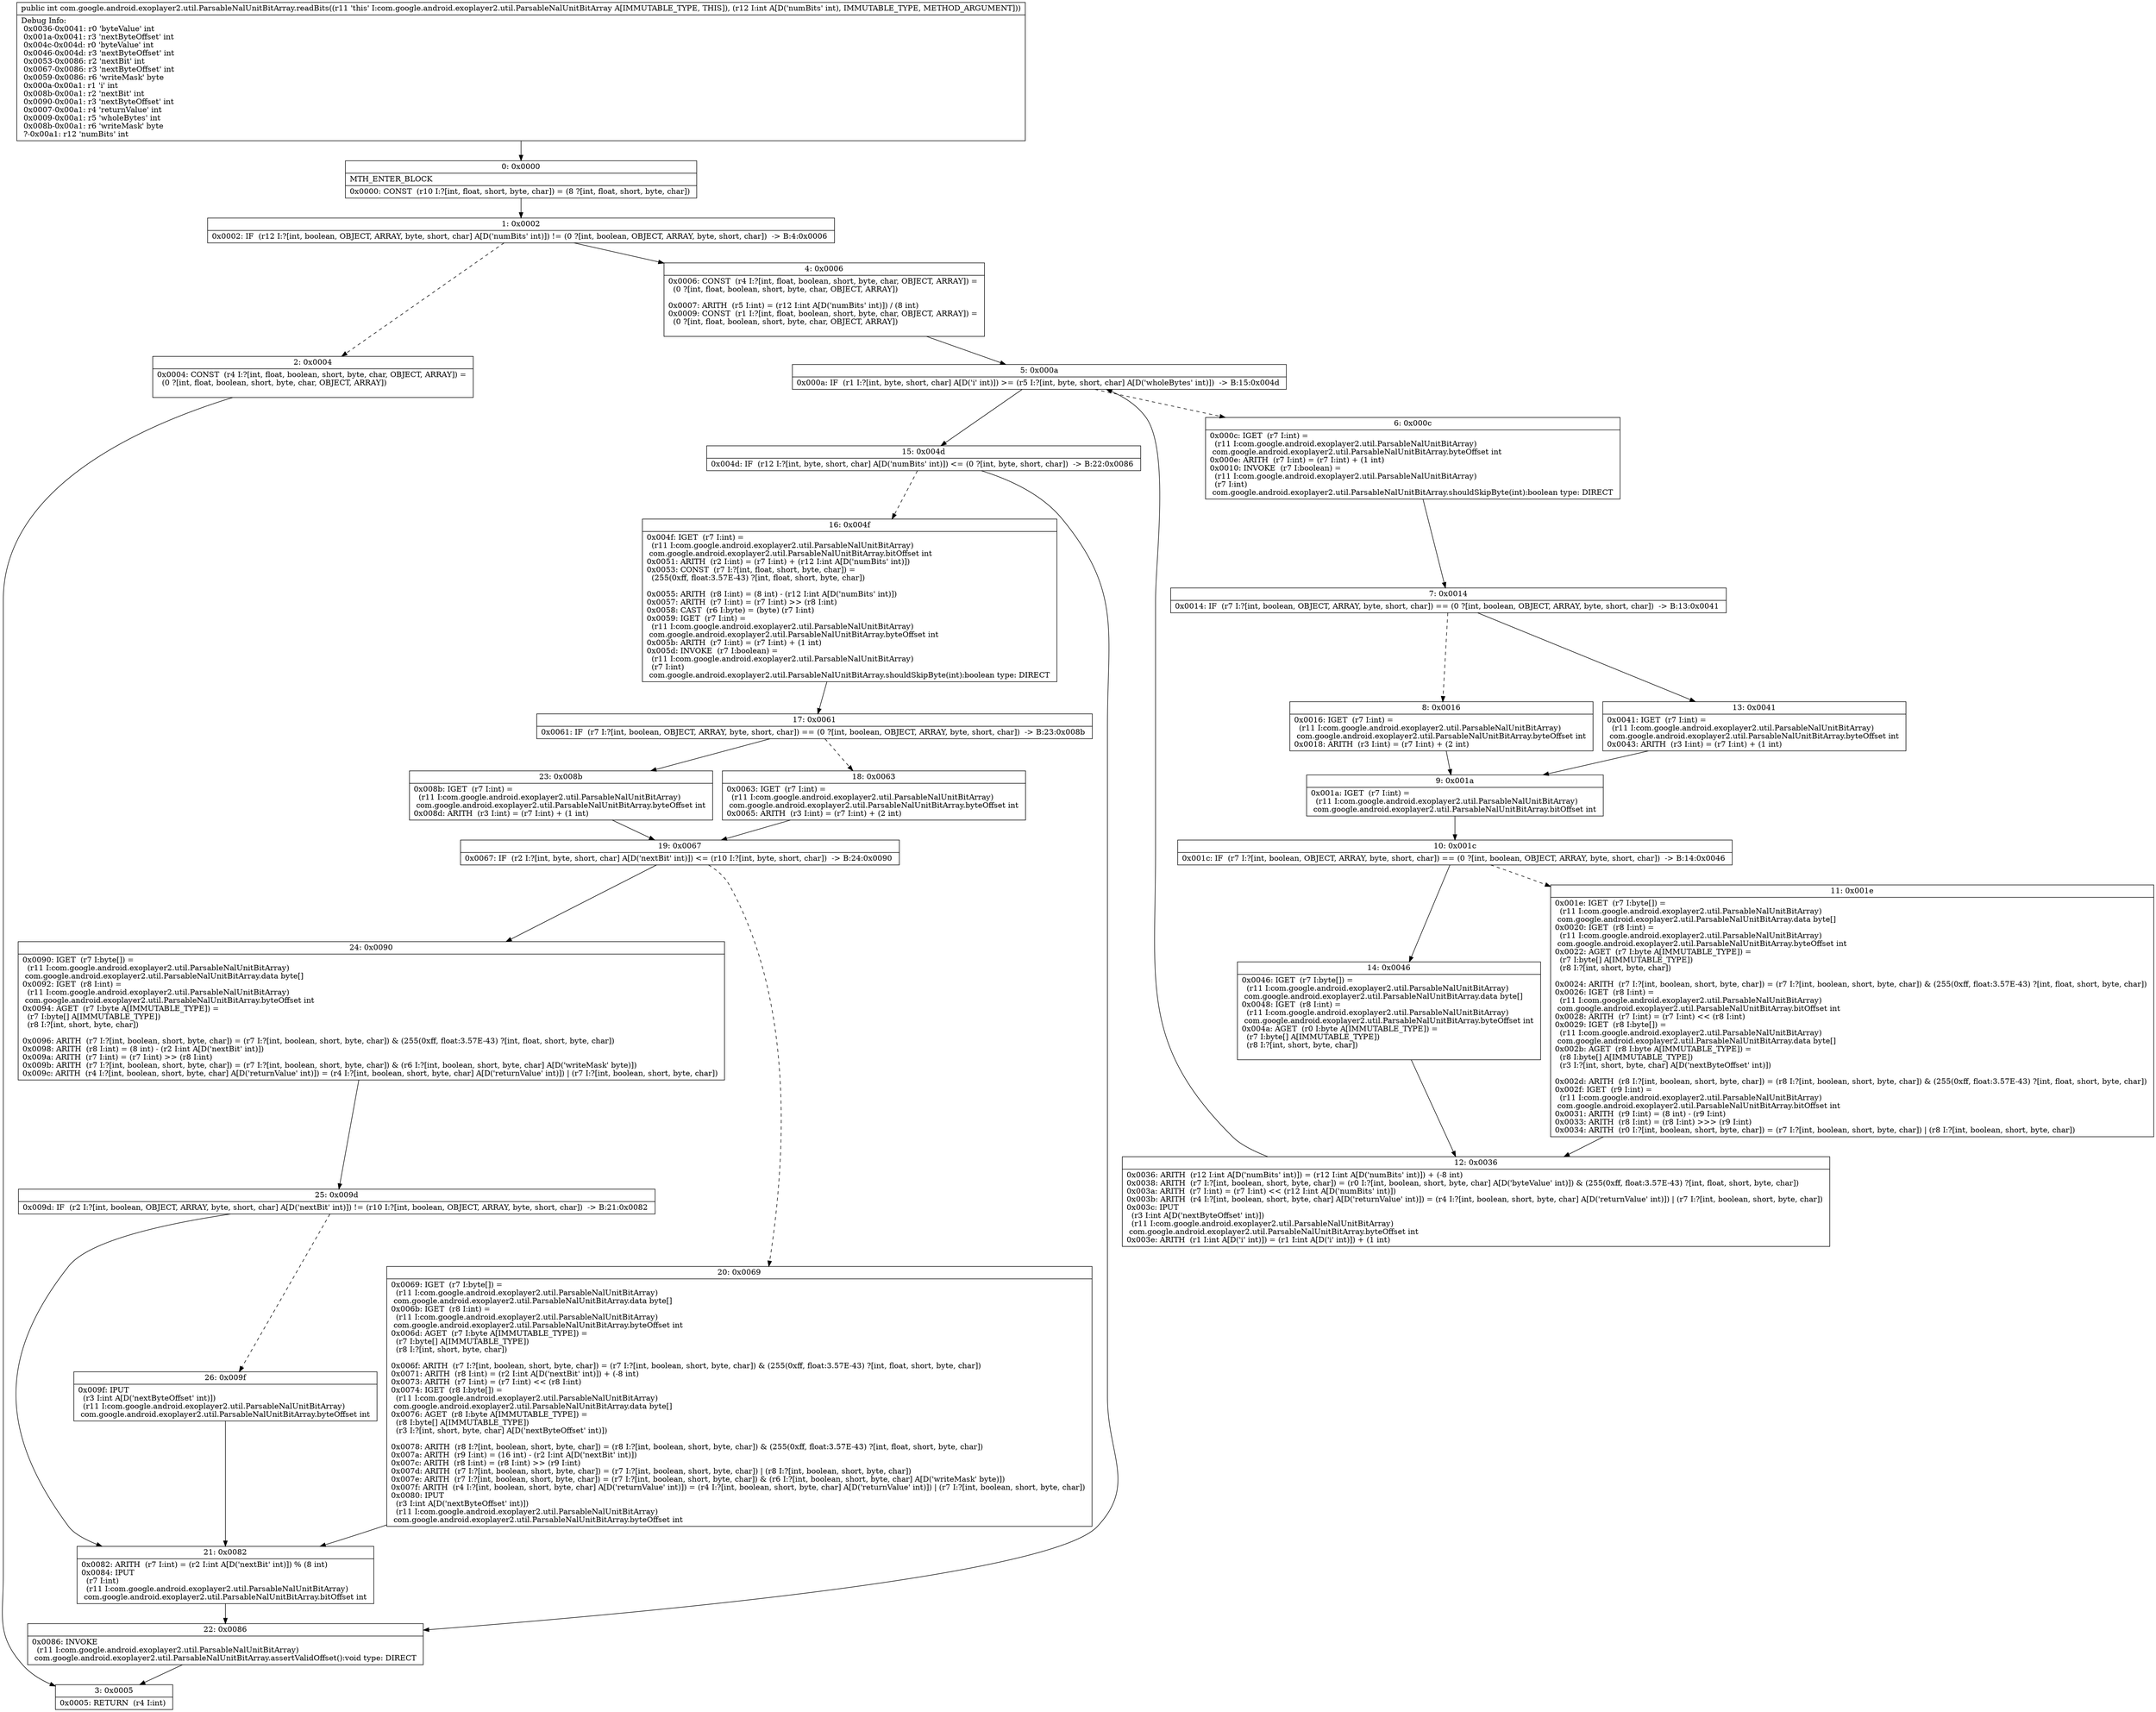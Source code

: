 digraph "CFG forcom.google.android.exoplayer2.util.ParsableNalUnitBitArray.readBits(I)I" {
Node_0 [shape=record,label="{0\:\ 0x0000|MTH_ENTER_BLOCK\l|0x0000: CONST  (r10 I:?[int, float, short, byte, char]) = (8 ?[int, float, short, byte, char]) \l}"];
Node_1 [shape=record,label="{1\:\ 0x0002|0x0002: IF  (r12 I:?[int, boolean, OBJECT, ARRAY, byte, short, char] A[D('numBits' int)]) != (0 ?[int, boolean, OBJECT, ARRAY, byte, short, char])  \-\> B:4:0x0006 \l}"];
Node_2 [shape=record,label="{2\:\ 0x0004|0x0004: CONST  (r4 I:?[int, float, boolean, short, byte, char, OBJECT, ARRAY]) = \l  (0 ?[int, float, boolean, short, byte, char, OBJECT, ARRAY])\l \l}"];
Node_3 [shape=record,label="{3\:\ 0x0005|0x0005: RETURN  (r4 I:int) \l}"];
Node_4 [shape=record,label="{4\:\ 0x0006|0x0006: CONST  (r4 I:?[int, float, boolean, short, byte, char, OBJECT, ARRAY]) = \l  (0 ?[int, float, boolean, short, byte, char, OBJECT, ARRAY])\l \l0x0007: ARITH  (r5 I:int) = (r12 I:int A[D('numBits' int)]) \/ (8 int) \l0x0009: CONST  (r1 I:?[int, float, boolean, short, byte, char, OBJECT, ARRAY]) = \l  (0 ?[int, float, boolean, short, byte, char, OBJECT, ARRAY])\l \l}"];
Node_5 [shape=record,label="{5\:\ 0x000a|0x000a: IF  (r1 I:?[int, byte, short, char] A[D('i' int)]) \>= (r5 I:?[int, byte, short, char] A[D('wholeBytes' int)])  \-\> B:15:0x004d \l}"];
Node_6 [shape=record,label="{6\:\ 0x000c|0x000c: IGET  (r7 I:int) = \l  (r11 I:com.google.android.exoplayer2.util.ParsableNalUnitBitArray)\l com.google.android.exoplayer2.util.ParsableNalUnitBitArray.byteOffset int \l0x000e: ARITH  (r7 I:int) = (r7 I:int) + (1 int) \l0x0010: INVOKE  (r7 I:boolean) = \l  (r11 I:com.google.android.exoplayer2.util.ParsableNalUnitBitArray)\l  (r7 I:int)\l com.google.android.exoplayer2.util.ParsableNalUnitBitArray.shouldSkipByte(int):boolean type: DIRECT \l}"];
Node_7 [shape=record,label="{7\:\ 0x0014|0x0014: IF  (r7 I:?[int, boolean, OBJECT, ARRAY, byte, short, char]) == (0 ?[int, boolean, OBJECT, ARRAY, byte, short, char])  \-\> B:13:0x0041 \l}"];
Node_8 [shape=record,label="{8\:\ 0x0016|0x0016: IGET  (r7 I:int) = \l  (r11 I:com.google.android.exoplayer2.util.ParsableNalUnitBitArray)\l com.google.android.exoplayer2.util.ParsableNalUnitBitArray.byteOffset int \l0x0018: ARITH  (r3 I:int) = (r7 I:int) + (2 int) \l}"];
Node_9 [shape=record,label="{9\:\ 0x001a|0x001a: IGET  (r7 I:int) = \l  (r11 I:com.google.android.exoplayer2.util.ParsableNalUnitBitArray)\l com.google.android.exoplayer2.util.ParsableNalUnitBitArray.bitOffset int \l}"];
Node_10 [shape=record,label="{10\:\ 0x001c|0x001c: IF  (r7 I:?[int, boolean, OBJECT, ARRAY, byte, short, char]) == (0 ?[int, boolean, OBJECT, ARRAY, byte, short, char])  \-\> B:14:0x0046 \l}"];
Node_11 [shape=record,label="{11\:\ 0x001e|0x001e: IGET  (r7 I:byte[]) = \l  (r11 I:com.google.android.exoplayer2.util.ParsableNalUnitBitArray)\l com.google.android.exoplayer2.util.ParsableNalUnitBitArray.data byte[] \l0x0020: IGET  (r8 I:int) = \l  (r11 I:com.google.android.exoplayer2.util.ParsableNalUnitBitArray)\l com.google.android.exoplayer2.util.ParsableNalUnitBitArray.byteOffset int \l0x0022: AGET  (r7 I:byte A[IMMUTABLE_TYPE]) = \l  (r7 I:byte[] A[IMMUTABLE_TYPE])\l  (r8 I:?[int, short, byte, char])\l \l0x0024: ARITH  (r7 I:?[int, boolean, short, byte, char]) = (r7 I:?[int, boolean, short, byte, char]) & (255(0xff, float:3.57E\-43) ?[int, float, short, byte, char]) \l0x0026: IGET  (r8 I:int) = \l  (r11 I:com.google.android.exoplayer2.util.ParsableNalUnitBitArray)\l com.google.android.exoplayer2.util.ParsableNalUnitBitArray.bitOffset int \l0x0028: ARITH  (r7 I:int) = (r7 I:int) \<\< (r8 I:int) \l0x0029: IGET  (r8 I:byte[]) = \l  (r11 I:com.google.android.exoplayer2.util.ParsableNalUnitBitArray)\l com.google.android.exoplayer2.util.ParsableNalUnitBitArray.data byte[] \l0x002b: AGET  (r8 I:byte A[IMMUTABLE_TYPE]) = \l  (r8 I:byte[] A[IMMUTABLE_TYPE])\l  (r3 I:?[int, short, byte, char] A[D('nextByteOffset' int)])\l \l0x002d: ARITH  (r8 I:?[int, boolean, short, byte, char]) = (r8 I:?[int, boolean, short, byte, char]) & (255(0xff, float:3.57E\-43) ?[int, float, short, byte, char]) \l0x002f: IGET  (r9 I:int) = \l  (r11 I:com.google.android.exoplayer2.util.ParsableNalUnitBitArray)\l com.google.android.exoplayer2.util.ParsableNalUnitBitArray.bitOffset int \l0x0031: ARITH  (r9 I:int) = (8 int) \- (r9 I:int) \l0x0033: ARITH  (r8 I:int) = (r8 I:int) \>\>\> (r9 I:int) \l0x0034: ARITH  (r0 I:?[int, boolean, short, byte, char]) = (r7 I:?[int, boolean, short, byte, char]) \| (r8 I:?[int, boolean, short, byte, char]) \l}"];
Node_12 [shape=record,label="{12\:\ 0x0036|0x0036: ARITH  (r12 I:int A[D('numBits' int)]) = (r12 I:int A[D('numBits' int)]) + (\-8 int) \l0x0038: ARITH  (r7 I:?[int, boolean, short, byte, char]) = (r0 I:?[int, boolean, short, byte, char] A[D('byteValue' int)]) & (255(0xff, float:3.57E\-43) ?[int, float, short, byte, char]) \l0x003a: ARITH  (r7 I:int) = (r7 I:int) \<\< (r12 I:int A[D('numBits' int)]) \l0x003b: ARITH  (r4 I:?[int, boolean, short, byte, char] A[D('returnValue' int)]) = (r4 I:?[int, boolean, short, byte, char] A[D('returnValue' int)]) \| (r7 I:?[int, boolean, short, byte, char]) \l0x003c: IPUT  \l  (r3 I:int A[D('nextByteOffset' int)])\l  (r11 I:com.google.android.exoplayer2.util.ParsableNalUnitBitArray)\l com.google.android.exoplayer2.util.ParsableNalUnitBitArray.byteOffset int \l0x003e: ARITH  (r1 I:int A[D('i' int)]) = (r1 I:int A[D('i' int)]) + (1 int) \l}"];
Node_13 [shape=record,label="{13\:\ 0x0041|0x0041: IGET  (r7 I:int) = \l  (r11 I:com.google.android.exoplayer2.util.ParsableNalUnitBitArray)\l com.google.android.exoplayer2.util.ParsableNalUnitBitArray.byteOffset int \l0x0043: ARITH  (r3 I:int) = (r7 I:int) + (1 int) \l}"];
Node_14 [shape=record,label="{14\:\ 0x0046|0x0046: IGET  (r7 I:byte[]) = \l  (r11 I:com.google.android.exoplayer2.util.ParsableNalUnitBitArray)\l com.google.android.exoplayer2.util.ParsableNalUnitBitArray.data byte[] \l0x0048: IGET  (r8 I:int) = \l  (r11 I:com.google.android.exoplayer2.util.ParsableNalUnitBitArray)\l com.google.android.exoplayer2.util.ParsableNalUnitBitArray.byteOffset int \l0x004a: AGET  (r0 I:byte A[IMMUTABLE_TYPE]) = \l  (r7 I:byte[] A[IMMUTABLE_TYPE])\l  (r8 I:?[int, short, byte, char])\l \l}"];
Node_15 [shape=record,label="{15\:\ 0x004d|0x004d: IF  (r12 I:?[int, byte, short, char] A[D('numBits' int)]) \<= (0 ?[int, byte, short, char])  \-\> B:22:0x0086 \l}"];
Node_16 [shape=record,label="{16\:\ 0x004f|0x004f: IGET  (r7 I:int) = \l  (r11 I:com.google.android.exoplayer2.util.ParsableNalUnitBitArray)\l com.google.android.exoplayer2.util.ParsableNalUnitBitArray.bitOffset int \l0x0051: ARITH  (r2 I:int) = (r7 I:int) + (r12 I:int A[D('numBits' int)]) \l0x0053: CONST  (r7 I:?[int, float, short, byte, char]) = \l  (255(0xff, float:3.57E\-43) ?[int, float, short, byte, char])\l \l0x0055: ARITH  (r8 I:int) = (8 int) \- (r12 I:int A[D('numBits' int)]) \l0x0057: ARITH  (r7 I:int) = (r7 I:int) \>\> (r8 I:int) \l0x0058: CAST  (r6 I:byte) = (byte) (r7 I:int) \l0x0059: IGET  (r7 I:int) = \l  (r11 I:com.google.android.exoplayer2.util.ParsableNalUnitBitArray)\l com.google.android.exoplayer2.util.ParsableNalUnitBitArray.byteOffset int \l0x005b: ARITH  (r7 I:int) = (r7 I:int) + (1 int) \l0x005d: INVOKE  (r7 I:boolean) = \l  (r11 I:com.google.android.exoplayer2.util.ParsableNalUnitBitArray)\l  (r7 I:int)\l com.google.android.exoplayer2.util.ParsableNalUnitBitArray.shouldSkipByte(int):boolean type: DIRECT \l}"];
Node_17 [shape=record,label="{17\:\ 0x0061|0x0061: IF  (r7 I:?[int, boolean, OBJECT, ARRAY, byte, short, char]) == (0 ?[int, boolean, OBJECT, ARRAY, byte, short, char])  \-\> B:23:0x008b \l}"];
Node_18 [shape=record,label="{18\:\ 0x0063|0x0063: IGET  (r7 I:int) = \l  (r11 I:com.google.android.exoplayer2.util.ParsableNalUnitBitArray)\l com.google.android.exoplayer2.util.ParsableNalUnitBitArray.byteOffset int \l0x0065: ARITH  (r3 I:int) = (r7 I:int) + (2 int) \l}"];
Node_19 [shape=record,label="{19\:\ 0x0067|0x0067: IF  (r2 I:?[int, byte, short, char] A[D('nextBit' int)]) \<= (r10 I:?[int, byte, short, char])  \-\> B:24:0x0090 \l}"];
Node_20 [shape=record,label="{20\:\ 0x0069|0x0069: IGET  (r7 I:byte[]) = \l  (r11 I:com.google.android.exoplayer2.util.ParsableNalUnitBitArray)\l com.google.android.exoplayer2.util.ParsableNalUnitBitArray.data byte[] \l0x006b: IGET  (r8 I:int) = \l  (r11 I:com.google.android.exoplayer2.util.ParsableNalUnitBitArray)\l com.google.android.exoplayer2.util.ParsableNalUnitBitArray.byteOffset int \l0x006d: AGET  (r7 I:byte A[IMMUTABLE_TYPE]) = \l  (r7 I:byte[] A[IMMUTABLE_TYPE])\l  (r8 I:?[int, short, byte, char])\l \l0x006f: ARITH  (r7 I:?[int, boolean, short, byte, char]) = (r7 I:?[int, boolean, short, byte, char]) & (255(0xff, float:3.57E\-43) ?[int, float, short, byte, char]) \l0x0071: ARITH  (r8 I:int) = (r2 I:int A[D('nextBit' int)]) + (\-8 int) \l0x0073: ARITH  (r7 I:int) = (r7 I:int) \<\< (r8 I:int) \l0x0074: IGET  (r8 I:byte[]) = \l  (r11 I:com.google.android.exoplayer2.util.ParsableNalUnitBitArray)\l com.google.android.exoplayer2.util.ParsableNalUnitBitArray.data byte[] \l0x0076: AGET  (r8 I:byte A[IMMUTABLE_TYPE]) = \l  (r8 I:byte[] A[IMMUTABLE_TYPE])\l  (r3 I:?[int, short, byte, char] A[D('nextByteOffset' int)])\l \l0x0078: ARITH  (r8 I:?[int, boolean, short, byte, char]) = (r8 I:?[int, boolean, short, byte, char]) & (255(0xff, float:3.57E\-43) ?[int, float, short, byte, char]) \l0x007a: ARITH  (r9 I:int) = (16 int) \- (r2 I:int A[D('nextBit' int)]) \l0x007c: ARITH  (r8 I:int) = (r8 I:int) \>\> (r9 I:int) \l0x007d: ARITH  (r7 I:?[int, boolean, short, byte, char]) = (r7 I:?[int, boolean, short, byte, char]) \| (r8 I:?[int, boolean, short, byte, char]) \l0x007e: ARITH  (r7 I:?[int, boolean, short, byte, char]) = (r7 I:?[int, boolean, short, byte, char]) & (r6 I:?[int, boolean, short, byte, char] A[D('writeMask' byte)]) \l0x007f: ARITH  (r4 I:?[int, boolean, short, byte, char] A[D('returnValue' int)]) = (r4 I:?[int, boolean, short, byte, char] A[D('returnValue' int)]) \| (r7 I:?[int, boolean, short, byte, char]) \l0x0080: IPUT  \l  (r3 I:int A[D('nextByteOffset' int)])\l  (r11 I:com.google.android.exoplayer2.util.ParsableNalUnitBitArray)\l com.google.android.exoplayer2.util.ParsableNalUnitBitArray.byteOffset int \l}"];
Node_21 [shape=record,label="{21\:\ 0x0082|0x0082: ARITH  (r7 I:int) = (r2 I:int A[D('nextBit' int)]) % (8 int) \l0x0084: IPUT  \l  (r7 I:int)\l  (r11 I:com.google.android.exoplayer2.util.ParsableNalUnitBitArray)\l com.google.android.exoplayer2.util.ParsableNalUnitBitArray.bitOffset int \l}"];
Node_22 [shape=record,label="{22\:\ 0x0086|0x0086: INVOKE  \l  (r11 I:com.google.android.exoplayer2.util.ParsableNalUnitBitArray)\l com.google.android.exoplayer2.util.ParsableNalUnitBitArray.assertValidOffset():void type: DIRECT \l}"];
Node_23 [shape=record,label="{23\:\ 0x008b|0x008b: IGET  (r7 I:int) = \l  (r11 I:com.google.android.exoplayer2.util.ParsableNalUnitBitArray)\l com.google.android.exoplayer2.util.ParsableNalUnitBitArray.byteOffset int \l0x008d: ARITH  (r3 I:int) = (r7 I:int) + (1 int) \l}"];
Node_24 [shape=record,label="{24\:\ 0x0090|0x0090: IGET  (r7 I:byte[]) = \l  (r11 I:com.google.android.exoplayer2.util.ParsableNalUnitBitArray)\l com.google.android.exoplayer2.util.ParsableNalUnitBitArray.data byte[] \l0x0092: IGET  (r8 I:int) = \l  (r11 I:com.google.android.exoplayer2.util.ParsableNalUnitBitArray)\l com.google.android.exoplayer2.util.ParsableNalUnitBitArray.byteOffset int \l0x0094: AGET  (r7 I:byte A[IMMUTABLE_TYPE]) = \l  (r7 I:byte[] A[IMMUTABLE_TYPE])\l  (r8 I:?[int, short, byte, char])\l \l0x0096: ARITH  (r7 I:?[int, boolean, short, byte, char]) = (r7 I:?[int, boolean, short, byte, char]) & (255(0xff, float:3.57E\-43) ?[int, float, short, byte, char]) \l0x0098: ARITH  (r8 I:int) = (8 int) \- (r2 I:int A[D('nextBit' int)]) \l0x009a: ARITH  (r7 I:int) = (r7 I:int) \>\> (r8 I:int) \l0x009b: ARITH  (r7 I:?[int, boolean, short, byte, char]) = (r7 I:?[int, boolean, short, byte, char]) & (r6 I:?[int, boolean, short, byte, char] A[D('writeMask' byte)]) \l0x009c: ARITH  (r4 I:?[int, boolean, short, byte, char] A[D('returnValue' int)]) = (r4 I:?[int, boolean, short, byte, char] A[D('returnValue' int)]) \| (r7 I:?[int, boolean, short, byte, char]) \l}"];
Node_25 [shape=record,label="{25\:\ 0x009d|0x009d: IF  (r2 I:?[int, boolean, OBJECT, ARRAY, byte, short, char] A[D('nextBit' int)]) != (r10 I:?[int, boolean, OBJECT, ARRAY, byte, short, char])  \-\> B:21:0x0082 \l}"];
Node_26 [shape=record,label="{26\:\ 0x009f|0x009f: IPUT  \l  (r3 I:int A[D('nextByteOffset' int)])\l  (r11 I:com.google.android.exoplayer2.util.ParsableNalUnitBitArray)\l com.google.android.exoplayer2.util.ParsableNalUnitBitArray.byteOffset int \l}"];
MethodNode[shape=record,label="{public int com.google.android.exoplayer2.util.ParsableNalUnitBitArray.readBits((r11 'this' I:com.google.android.exoplayer2.util.ParsableNalUnitBitArray A[IMMUTABLE_TYPE, THIS]), (r12 I:int A[D('numBits' int), IMMUTABLE_TYPE, METHOD_ARGUMENT]))  | Debug Info:\l  0x0036\-0x0041: r0 'byteValue' int\l  0x001a\-0x0041: r3 'nextByteOffset' int\l  0x004c\-0x004d: r0 'byteValue' int\l  0x0046\-0x004d: r3 'nextByteOffset' int\l  0x0053\-0x0086: r2 'nextBit' int\l  0x0067\-0x0086: r3 'nextByteOffset' int\l  0x0059\-0x0086: r6 'writeMask' byte\l  0x000a\-0x00a1: r1 'i' int\l  0x008b\-0x00a1: r2 'nextBit' int\l  0x0090\-0x00a1: r3 'nextByteOffset' int\l  0x0007\-0x00a1: r4 'returnValue' int\l  0x0009\-0x00a1: r5 'wholeBytes' int\l  0x008b\-0x00a1: r6 'writeMask' byte\l  ?\-0x00a1: r12 'numBits' int\l}"];
MethodNode -> Node_0;
Node_0 -> Node_1;
Node_1 -> Node_2[style=dashed];
Node_1 -> Node_4;
Node_2 -> Node_3;
Node_4 -> Node_5;
Node_5 -> Node_6[style=dashed];
Node_5 -> Node_15;
Node_6 -> Node_7;
Node_7 -> Node_8[style=dashed];
Node_7 -> Node_13;
Node_8 -> Node_9;
Node_9 -> Node_10;
Node_10 -> Node_11[style=dashed];
Node_10 -> Node_14;
Node_11 -> Node_12;
Node_12 -> Node_5;
Node_13 -> Node_9;
Node_14 -> Node_12;
Node_15 -> Node_16[style=dashed];
Node_15 -> Node_22;
Node_16 -> Node_17;
Node_17 -> Node_18[style=dashed];
Node_17 -> Node_23;
Node_18 -> Node_19;
Node_19 -> Node_20[style=dashed];
Node_19 -> Node_24;
Node_20 -> Node_21;
Node_21 -> Node_22;
Node_22 -> Node_3;
Node_23 -> Node_19;
Node_24 -> Node_25;
Node_25 -> Node_21;
Node_25 -> Node_26[style=dashed];
Node_26 -> Node_21;
}

